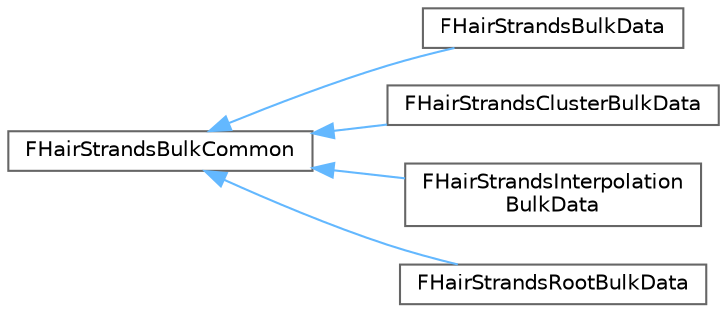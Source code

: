 digraph "Graphical Class Hierarchy"
{
 // INTERACTIVE_SVG=YES
 // LATEX_PDF_SIZE
  bgcolor="transparent";
  edge [fontname=Helvetica,fontsize=10,labelfontname=Helvetica,labelfontsize=10];
  node [fontname=Helvetica,fontsize=10,shape=box,height=0.2,width=0.4];
  rankdir="LR";
  Node0 [id="Node000000",label="FHairStrandsBulkCommon",height=0.2,width=0.4,color="grey40", fillcolor="white", style="filled",URL="$d1/da2/structFHairStrandsBulkCommon.html",tooltip=" "];
  Node0 -> Node1 [id="edge4036_Node000000_Node000001",dir="back",color="steelblue1",style="solid",tooltip=" "];
  Node1 [id="Node000001",label="FHairStrandsBulkData",height=0.2,width=0.4,color="grey40", fillcolor="white", style="filled",URL="$d6/dc5/structFHairStrandsBulkData.html",tooltip=" "];
  Node0 -> Node2 [id="edge4037_Node000000_Node000002",dir="back",color="steelblue1",style="solid",tooltip=" "];
  Node2 [id="Node000002",label="FHairStrandsClusterBulkData",height=0.2,width=0.4,color="grey40", fillcolor="white", style="filled",URL="$d0/d33/structFHairStrandsClusterBulkData.html",tooltip=" "];
  Node0 -> Node3 [id="edge4038_Node000000_Node000003",dir="back",color="steelblue1",style="solid",tooltip=" "];
  Node3 [id="Node000003",label="FHairStrandsInterpolation\lBulkData",height=0.2,width=0.4,color="grey40", fillcolor="white", style="filled",URL="$dd/d20/structFHairStrandsInterpolationBulkData.html",tooltip=" "];
  Node0 -> Node4 [id="edge4039_Node000000_Node000004",dir="back",color="steelblue1",style="solid",tooltip=" "];
  Node4 [id="Node000004",label="FHairStrandsRootBulkData",height=0.2,width=0.4,color="grey40", fillcolor="white", style="filled",URL="$d6/d7a/structFHairStrandsRootBulkData.html",tooltip=" "];
}
